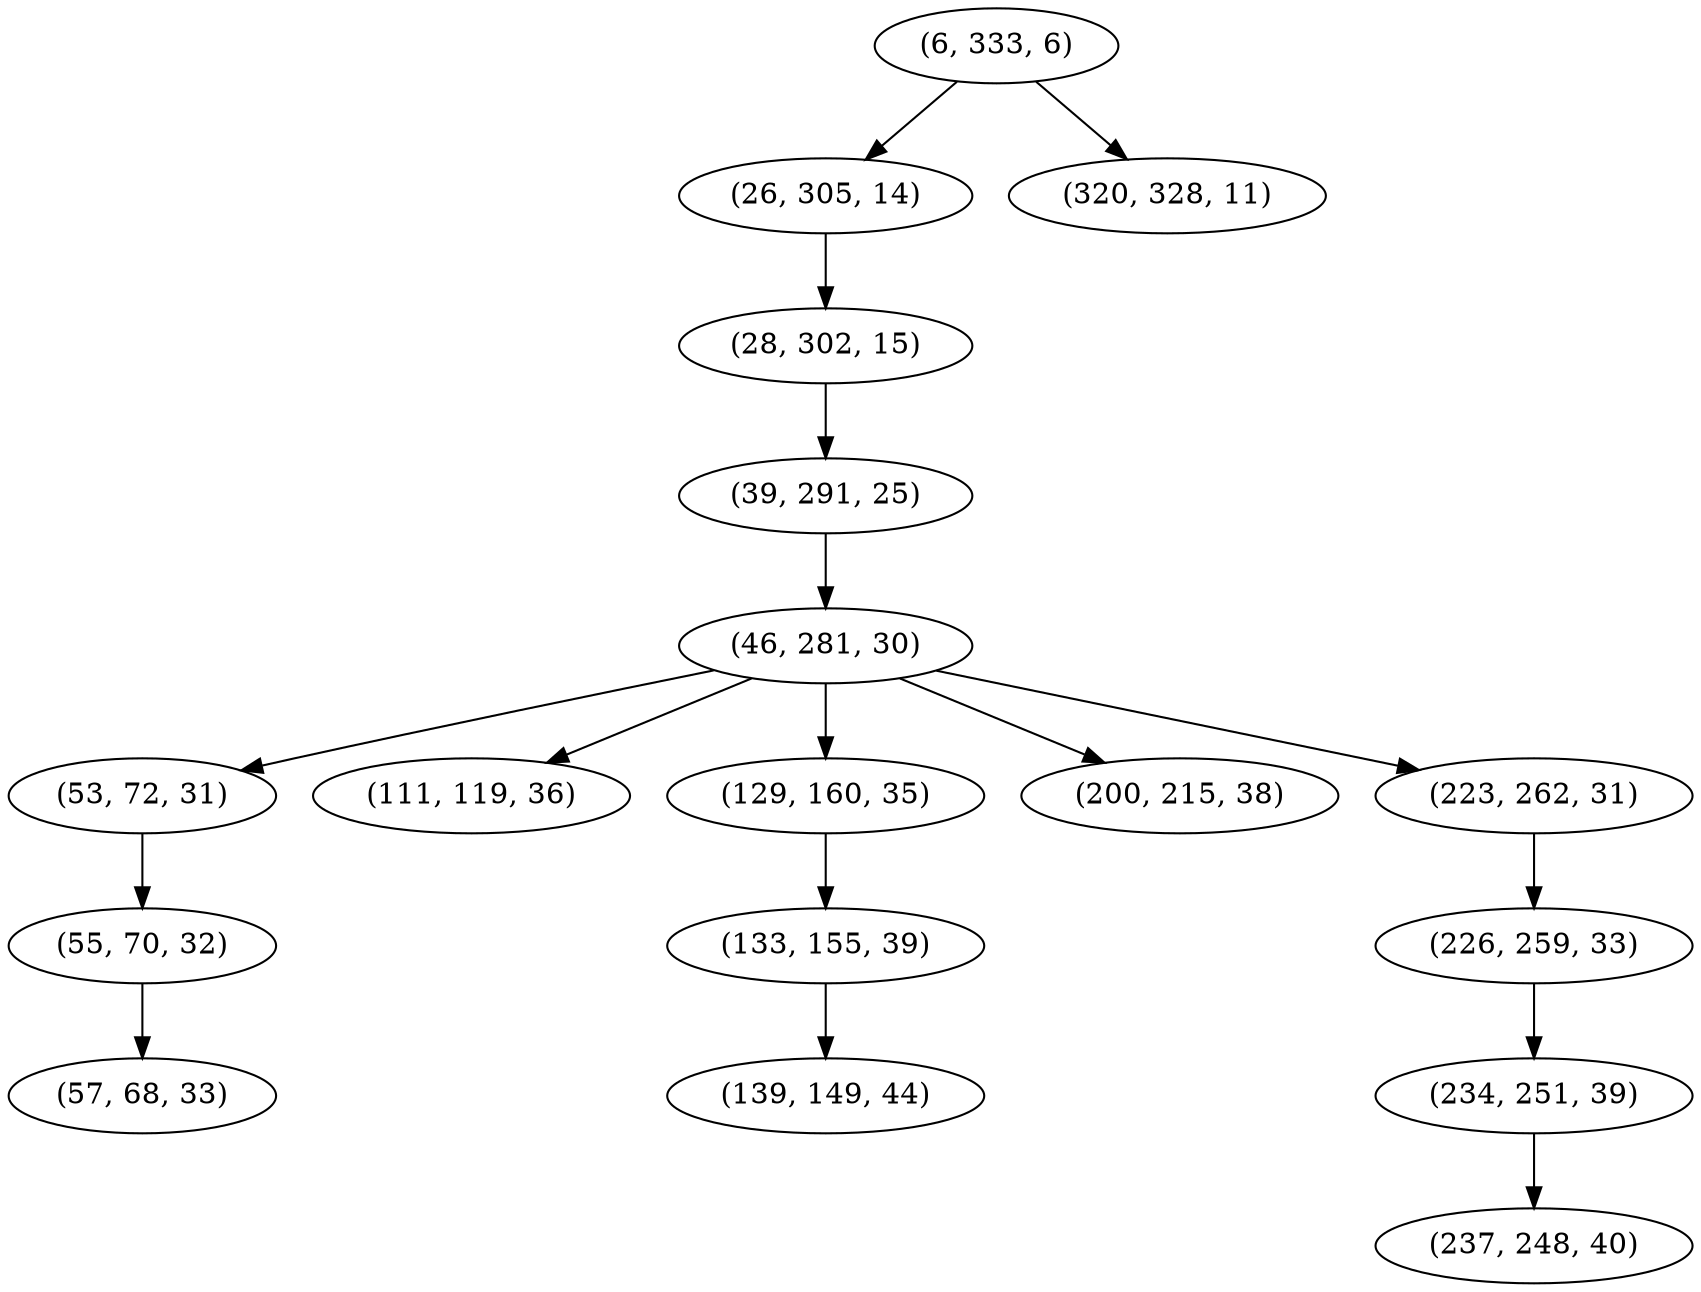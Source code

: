 digraph tree {
    "(6, 333, 6)";
    "(26, 305, 14)";
    "(28, 302, 15)";
    "(39, 291, 25)";
    "(46, 281, 30)";
    "(53, 72, 31)";
    "(55, 70, 32)";
    "(57, 68, 33)";
    "(111, 119, 36)";
    "(129, 160, 35)";
    "(133, 155, 39)";
    "(139, 149, 44)";
    "(200, 215, 38)";
    "(223, 262, 31)";
    "(226, 259, 33)";
    "(234, 251, 39)";
    "(237, 248, 40)";
    "(320, 328, 11)";
    "(6, 333, 6)" -> "(26, 305, 14)";
    "(6, 333, 6)" -> "(320, 328, 11)";
    "(26, 305, 14)" -> "(28, 302, 15)";
    "(28, 302, 15)" -> "(39, 291, 25)";
    "(39, 291, 25)" -> "(46, 281, 30)";
    "(46, 281, 30)" -> "(53, 72, 31)";
    "(46, 281, 30)" -> "(111, 119, 36)";
    "(46, 281, 30)" -> "(129, 160, 35)";
    "(46, 281, 30)" -> "(200, 215, 38)";
    "(46, 281, 30)" -> "(223, 262, 31)";
    "(53, 72, 31)" -> "(55, 70, 32)";
    "(55, 70, 32)" -> "(57, 68, 33)";
    "(129, 160, 35)" -> "(133, 155, 39)";
    "(133, 155, 39)" -> "(139, 149, 44)";
    "(223, 262, 31)" -> "(226, 259, 33)";
    "(226, 259, 33)" -> "(234, 251, 39)";
    "(234, 251, 39)" -> "(237, 248, 40)";
}
